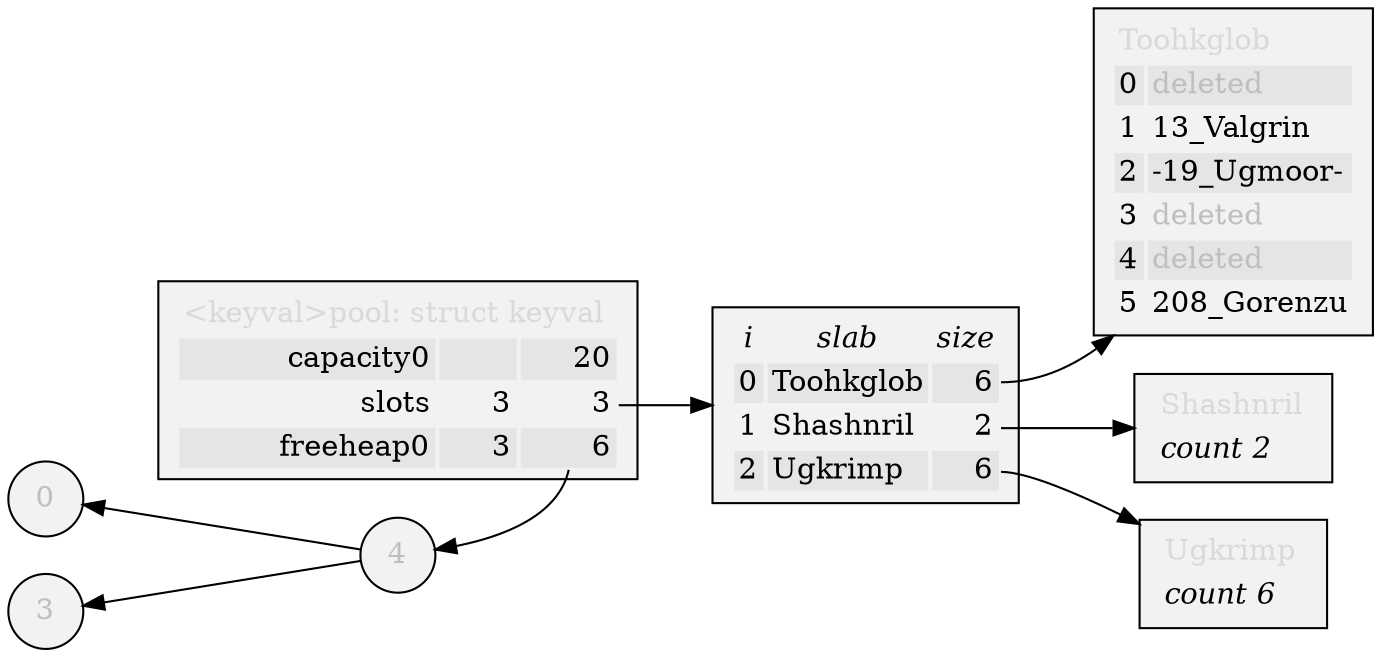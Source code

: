 digraph {
	graph [rankdir=LR, truecolor=true, bgcolor=transparent, fontface=modern];
	node [shape=box, style=filled, fillcolor="Gray95"];
	free0_0 [label=<<FONT COLOR="Gray75">4</FONT>>, shape=circle];
	free0_1 [label=<<FONT COLOR="Gray75">0</FONT>>, shape=circle];
	free0_1 -> free0_0 [dir=back];
	free0_2 [label=<<FONT COLOR="Gray75">3</FONT>>, shape=circle];
	free0_2 -> free0_0 [dir=back];
	{rank=same; pool; free0_0; }
	pool:free -> free0_0;
	pool [label=<
<TABLE BORDER="0">
	<TR><TD COLSPAN="3" ALIGN="LEFT"><FONT COLOR="Gray85">&lt;keyval&gt;pool: struct keyval</FONT></TD></TR>
	<TR>
		<TD BORDER="0" ALIGN="RIGHT" BGCOLOR="Gray90">capacity0</TD>
		<TD BORDER="0" BGCOLOR="Gray90">&#8205;</TD>
		<TD BORDER="0" ALIGN="RIGHT" BGCOLOR="Gray90">20</TD>
	</TR>
	<TR>
		<TD BORDER="0" ALIGN="RIGHT">slots</TD>
		<TD BORDER="0" ALIGN="RIGHT">3</TD>
		<TD PORT="slots" BORDER="0" ALIGN="RIGHT">3</TD>
	</TR>
	<TR>
		<TD BORDER="0" ALIGN="RIGHT" BGCOLOR="Gray90">freeheap0</TD>
		<TD BORDER="0" ALIGN="RIGHT" BGCOLOR="Gray90">3</TD>
		<TD PORT="free" BORDER="0" ALIGN="RIGHT" BGCOLOR="Gray90">6</TD>
	</TR>
</TABLE>>];
	pool:slots -> slots;
	slots [label = <
<TABLE BORDER="0">
	<TR>
		<TD BORDER="0"><FONT FACE="Times-Italic">i</FONT></TD>
		<TD BORDER="0"><FONT FACE="Times-Italic">slab</FONT></TD>
		<TD BORDER="0"><FONT FACE="Times-Italic">size</FONT></TD>
	</TR>
	<TR>
		<TD ALIGN="RIGHT" BGCOLOR="Gray90">0</TD>
		<TD ALIGN="LEFT" BGCOLOR="Gray90">Toohkglob</TD>
		<TD PORT="0" ALIGN="RIGHT" BGCOLOR="Gray90">6</TD>
	</TR>
	<TR>
		<TD ALIGN="RIGHT">1</TD>
		<TD ALIGN="LEFT">Shashnril</TD>
		<TD PORT="1" ALIGN="RIGHT">2</TD>
	</TR>
	<TR>
		<TD ALIGN="RIGHT" BGCOLOR="Gray90">2</TD>
		<TD ALIGN="LEFT" BGCOLOR="Gray90">Ugkrimp</TD>
		<TD PORT="2" ALIGN="RIGHT" BGCOLOR="Gray90">6</TD>
	</TR>
</TABLE>>];
	slots:0 -> slab0;
	slab0 [label=<
<TABLE BORDER="0">
	<TR><TD COLSPAN="2" ALIGN="LEFT"><FONT COLOR="Gray85">Toohkglob</FONT></TD></TR>
	<TR>
		<TD PORT="0" ALIGN="RIGHT" BGCOLOR="Gray90">0</TD>
		<TD ALIGN="LEFT" BGCOLOR="Gray90"><FONT COLOR="Gray75">deleted</FONT></TD>
	</TR>
	<TR>
		<TD PORT="1" ALIGN="RIGHT">1</TD>
		<TD ALIGN="LEFT">13_Valgrin</TD>
	</TR>
	<TR>
		<TD PORT="2" ALIGN="RIGHT" BGCOLOR="Gray90">2</TD>
		<TD ALIGN="LEFT" BGCOLOR="Gray90">-19_Ugmoor-</TD>
	</TR>
	<TR>
		<TD PORT="3" ALIGN="RIGHT">3</TD>
		<TD ALIGN="LEFT"><FONT COLOR="Gray75">deleted</FONT></TD>
	</TR>
	<TR>
		<TD PORT="4" ALIGN="RIGHT" BGCOLOR="Gray90">4</TD>
		<TD ALIGN="LEFT" BGCOLOR="Gray90"><FONT COLOR="Gray75">deleted</FONT></TD>
	</TR>
	<TR>
		<TD PORT="5" ALIGN="RIGHT">5</TD>
		<TD ALIGN="LEFT">208_Gorenzu</TD>
	</TR>
</TABLE>>];
	slots:1 -> slab1;
	slab1 [label=<
<TABLE BORDER="0">
	<TR><TD COLSPAN="2" ALIGN="LEFT"><FONT COLOR="Gray85">Shashnril</FONT></TD></TR>
	<TR><TD COLSPAN="2" ALIGN="LEFT"><FONT FACE="Times-Italic">count 2</FONT></TD></TR>
</TABLE>>];
	slots:2 -> slab2;
	slab2 [label=<
<TABLE BORDER="0">
	<TR><TD COLSPAN="2" ALIGN="LEFT"><FONT COLOR="Gray85">Ugkrimp</FONT></TD></TR>
	<TR><TD COLSPAN="2" ALIGN="LEFT"><FONT FACE="Times-Italic">count 6</FONT></TD></TR>
</TABLE>>];
	node [fillcolour=red];
}
